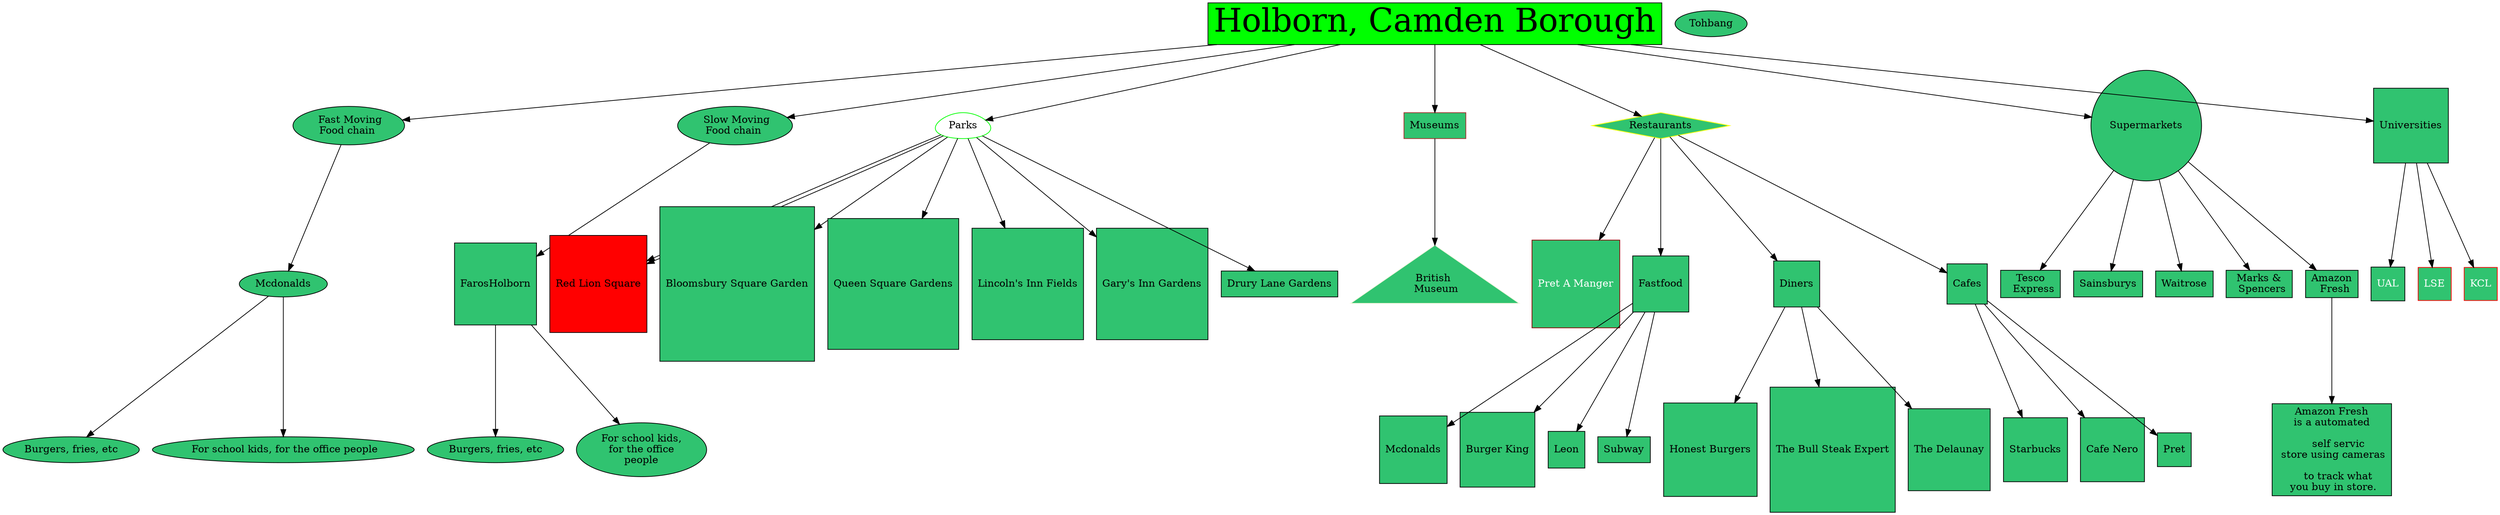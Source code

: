 digraph G {
    splines="FALSE";

    Holborn[label="Holborn, Camden Borough", fontsize=45.0, shape=box, fillcolor=green, style=filled]

    /* default colour, style, shape for nodes */
    node[fillcolor="#30c370",
        style=filled,
        shape="square"]


    /* Entities Places types*/
    Foodchain [label=" Fast Moving\nFood chain ", shape="ellipse"]
    
    Slowmovingfoodchain [label=" Slow Moving\nFood chain ", shape="ellipse"]
    Faros[label="Tohbang", shape="ellipse"]
    Mcdonsellst[label="Burgers, fries, etc", shape="ellipse"]
    Pretthemangert [label=<For school kids,<br/>for the office<br/>people>, shape="ellipse"]

    Mcdon[label="Mcdonalds", shape="ellipse"]
    Mcdonsells[label="Burgers, fries, etc", shape="ellipse"]
    Pretthemanger [label=" For school kids, for the office people", shape="ellipse"]
    
   /* Entities -- Cafes*/
    Starbucks [label="Starbucks"]
    CafeNero [label="Cafe Nero"]
    Pret [label="Pret"]

    /*Entities -- Fast-foods*/
    Mcdonalds [label="Mcdonalds"]
    BurgerKing [label="Burger King"]
    Leon [label="Leon"]

    Subway [label="Subway", shape=rectangle]

    /*Entities -- Diners*/
    HonestBurgers [label="Honest Burgers"]
    TheBullSteakExpert [label="The Bull Steak Expert"]
    TheDelaunay [label="The Delaunay"]

    Parks [label="Parks",  shape=egg,  color=green, style=wedged]
    Museums[label="Museums", shape=box, color=brown]
    Restaurants[shape=diamond, color=yellow]

    /* Entities -- restaurants */
    RedLionSquare [label="Red \n Lion Square", 
        shape="square", 
        fillcolor=red,
        style=filled,]

    PretAManger[label="Pret A Manger",
        color=darkred,
        style=filled , 
        fontcolor="white"]

    BritishMuseum[label="British \n Museum", 
        shape=triangle, 
        color=beige, 
        style=filled]


    /* Entities -- parks */
    RedLionSquare [label="Red Lion Square", shape="square"]
    
    BloomsburySquareGarden [label="Bloomsbury Square Garden", shape="square"]
    
    QueenSquareGardens [label="Queen Square Gardens", shape="square"]
    
    LincolnsInnFields [label="Lincoln's Inn Fields", shape="square"]

    GarysInnGardens [label="Gary's Inn Gardens", shape="square"]

    DruryLaneGardens [label="Drury Lane Gardens", shape="sqare"]



    UAL[color="#000000", style=filled, fontcolor="white"]
    LSE[color="red", style=filled, fontcolor="white"]
    KCL[color="red", style=filled, fontcolor="white"]

    Supermarkets [label="Supermarkets", shape=circle]

    /* Place Enitities names*/
    TescoExpress [label="Tesco\n  Express", shape=rectangle]
    Sainsburys [label="Sainsburys", shape=rectangle]
    Waitrose [label="Waitrose", shape=rectangle]
    MarksAndSpencers [label="Marks &\n  Spencers", shape=rectangle]
    AmazonFresh [label="Amazon\n  Fresh", shape=rectangle]

    /* Data entities */
    AmazonFreshInfo [label=
    "Amazon Fresh\nis a automated\n 
    self servic\n store using cameras\n 
    to track what\n you buy in store.", shape=rectangle]



    /* Relationships */
    Holborn -> Parks
    Holborn -> Restaurants
    Holborn -> Museums
    Holborn -> Universities
    Parks -> RedLionSquare
    Museums -> BritishMuseum
    Restaurants -> PretAManger
    Universities -> UAL, LSE, KCL

    Slowmovingfoodchain-> FarosHolborn
    FarosHolborn -> Mcdonsellst
    FarosHolborn -> Pretthemangert
    Foodchain -> Mcdon
    Mcdon -> Mcdonsells
    Mcdon -> Pretthemanger

    Holborn -> Foodchain
    Holborn -> Slowmovingfoodchain

    Restaurants -> Fastfood 
    Restaurants -> Diners 
    Restaurants -> Cafes 
    
    Cafes -> Starbucks  
    Cafes -> CafeNero
    Cafes -> Pret

    Fastfood -> Mcdonalds
    Fastfood -> BurgerKing
    Fastfood -> Leon
    Fastfood -> Subway
    
    Diners -> HonestBurgers
    Diners -> TheBullSteakExpert
    Diners -> TheDelaunay

    Holborn -> Supermarkets

    Supermarkets -> TescoExpress
    Supermarkets -> Sainsburys
    Supermarkets -> MarksAndSpencers
    Supermarkets -> AmazonFresh
    Supermarkets -> Waitrose
    AmazonFresh -> AmazonFreshInfo

    Parks -> RedLionSquare
    Parks -> LincolnsInnFields
    Parks -> BloomsburySquareGarden
    Parks -> QueenSquareGardens
    Parks -> GarysInnGardens
    Parks -> DruryLaneGardens

}